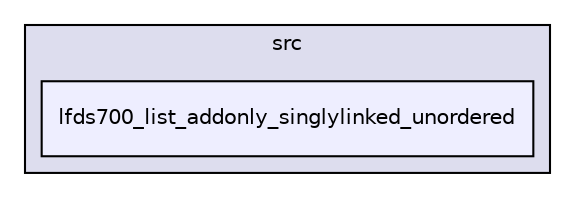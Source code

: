 digraph "UTIL/LFDS/liblfds7.0.0/liblfds700/src/lfds700_list_addonly_singlylinked_unordered" {
  compound=true
  node [ fontsize="10", fontname="Helvetica"];
  edge [ labelfontsize="10", labelfontname="Helvetica"];
  subgraph clusterdir_357ec3224bf964ccbdf4f70e73c43815 {
    graph [ bgcolor="#ddddee", pencolor="black", label="src" fontname="Helvetica", fontsize="10", URL="dir_357ec3224bf964ccbdf4f70e73c43815.html"]
  dir_1c8b2fed26ed1cc77286570ac71a5ca7 [shape=box, label="lfds700_list_addonly_singlylinked_unordered", style="filled", fillcolor="#eeeeff", pencolor="black", URL="dir_1c8b2fed26ed1cc77286570ac71a5ca7.html"];
  }
}
